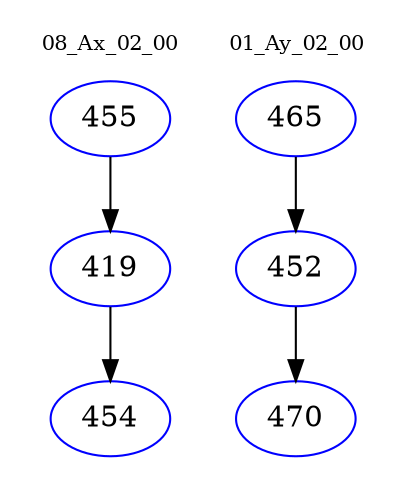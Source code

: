 digraph{
subgraph cluster_0 {
color = white
label = "08_Ax_02_00";
fontsize=10;
T0_455 [label="455", color="blue"]
T0_455 -> T0_419 [color="black"]
T0_419 [label="419", color="blue"]
T0_419 -> T0_454 [color="black"]
T0_454 [label="454", color="blue"]
}
subgraph cluster_1 {
color = white
label = "01_Ay_02_00";
fontsize=10;
T1_465 [label="465", color="blue"]
T1_465 -> T1_452 [color="black"]
T1_452 [label="452", color="blue"]
T1_452 -> T1_470 [color="black"]
T1_470 [label="470", color="blue"]
}
}

